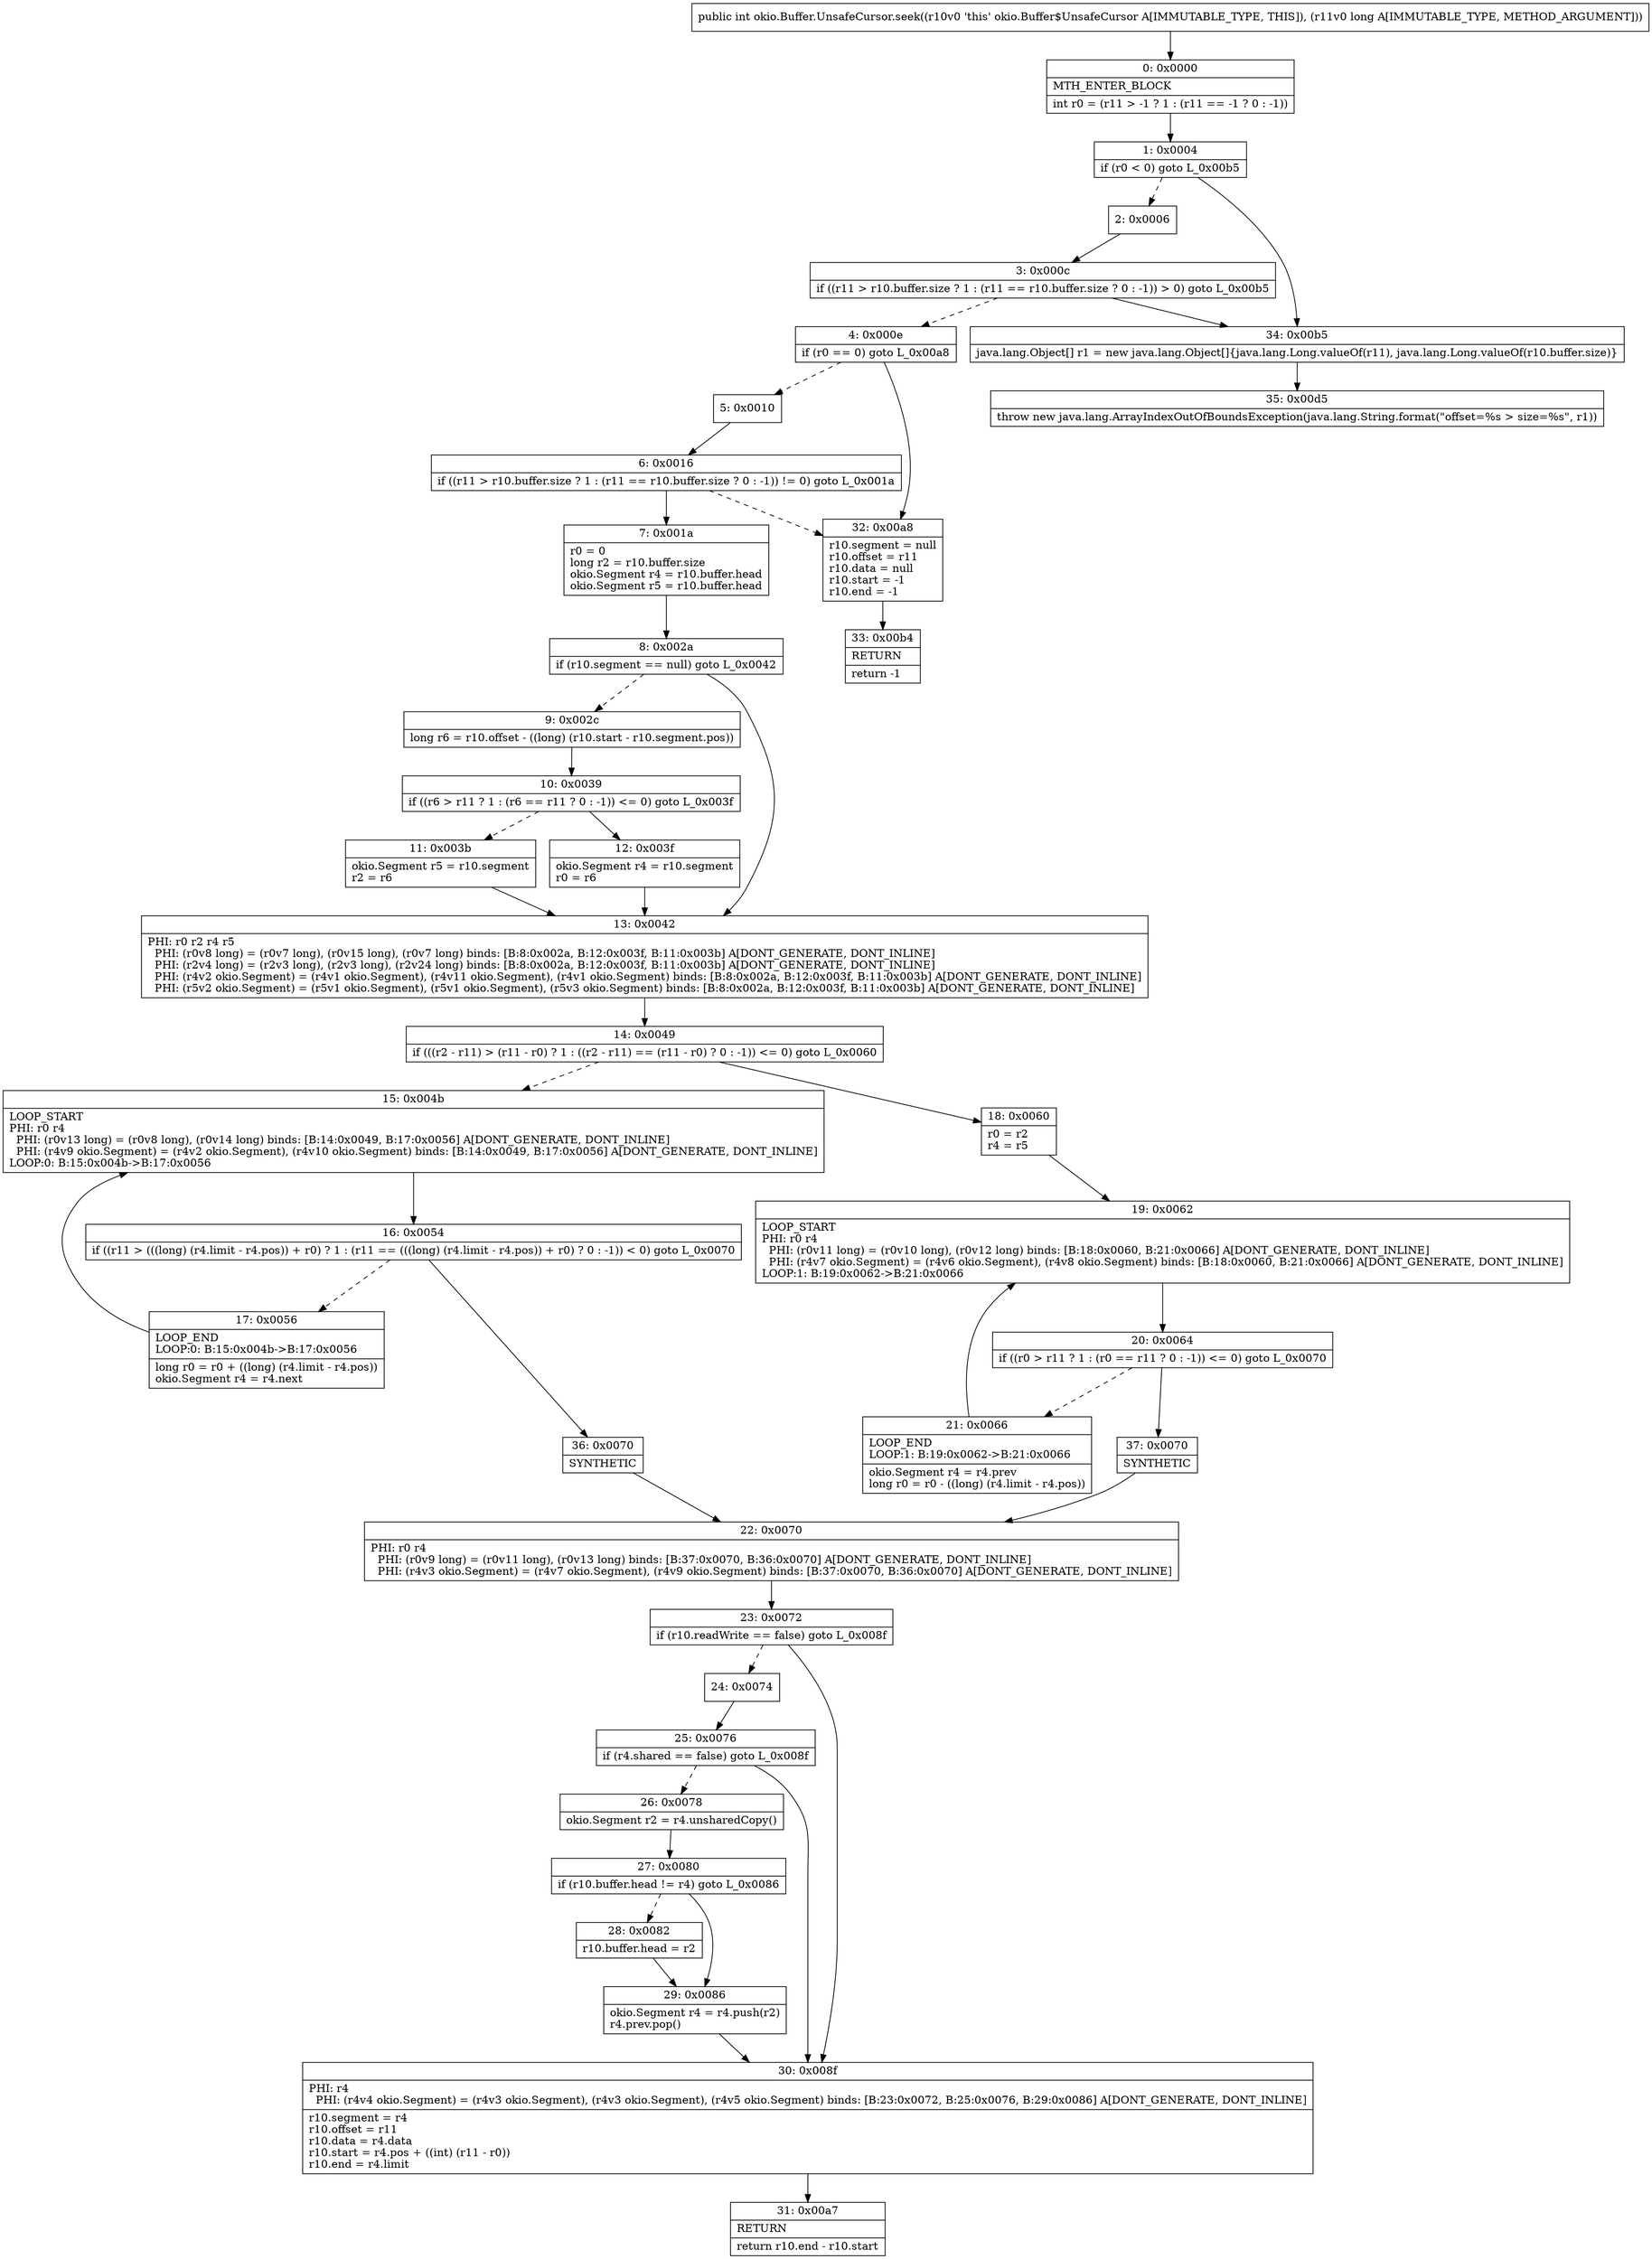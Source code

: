 digraph "CFG forokio.Buffer.UnsafeCursor.seek(J)I" {
Node_0 [shape=record,label="{0\:\ 0x0000|MTH_ENTER_BLOCK\l|int r0 = (r11 \> \-1 ? 1 : (r11 == \-1 ? 0 : \-1))\l}"];
Node_1 [shape=record,label="{1\:\ 0x0004|if (r0 \< 0) goto L_0x00b5\l}"];
Node_2 [shape=record,label="{2\:\ 0x0006}"];
Node_3 [shape=record,label="{3\:\ 0x000c|if ((r11 \> r10.buffer.size ? 1 : (r11 == r10.buffer.size ? 0 : \-1)) \> 0) goto L_0x00b5\l}"];
Node_4 [shape=record,label="{4\:\ 0x000e|if (r0 == 0) goto L_0x00a8\l}"];
Node_5 [shape=record,label="{5\:\ 0x0010}"];
Node_6 [shape=record,label="{6\:\ 0x0016|if ((r11 \> r10.buffer.size ? 1 : (r11 == r10.buffer.size ? 0 : \-1)) != 0) goto L_0x001a\l}"];
Node_7 [shape=record,label="{7\:\ 0x001a|r0 = 0\llong r2 = r10.buffer.size\lokio.Segment r4 = r10.buffer.head\lokio.Segment r5 = r10.buffer.head\l}"];
Node_8 [shape=record,label="{8\:\ 0x002a|if (r10.segment == null) goto L_0x0042\l}"];
Node_9 [shape=record,label="{9\:\ 0x002c|long r6 = r10.offset \- ((long) (r10.start \- r10.segment.pos))\l}"];
Node_10 [shape=record,label="{10\:\ 0x0039|if ((r6 \> r11 ? 1 : (r6 == r11 ? 0 : \-1)) \<= 0) goto L_0x003f\l}"];
Node_11 [shape=record,label="{11\:\ 0x003b|okio.Segment r5 = r10.segment\lr2 = r6\l}"];
Node_12 [shape=record,label="{12\:\ 0x003f|okio.Segment r4 = r10.segment\lr0 = r6\l}"];
Node_13 [shape=record,label="{13\:\ 0x0042|PHI: r0 r2 r4 r5 \l  PHI: (r0v8 long) = (r0v7 long), (r0v15 long), (r0v7 long) binds: [B:8:0x002a, B:12:0x003f, B:11:0x003b] A[DONT_GENERATE, DONT_INLINE]\l  PHI: (r2v4 long) = (r2v3 long), (r2v3 long), (r2v24 long) binds: [B:8:0x002a, B:12:0x003f, B:11:0x003b] A[DONT_GENERATE, DONT_INLINE]\l  PHI: (r4v2 okio.Segment) = (r4v1 okio.Segment), (r4v11 okio.Segment), (r4v1 okio.Segment) binds: [B:8:0x002a, B:12:0x003f, B:11:0x003b] A[DONT_GENERATE, DONT_INLINE]\l  PHI: (r5v2 okio.Segment) = (r5v1 okio.Segment), (r5v1 okio.Segment), (r5v3 okio.Segment) binds: [B:8:0x002a, B:12:0x003f, B:11:0x003b] A[DONT_GENERATE, DONT_INLINE]\l}"];
Node_14 [shape=record,label="{14\:\ 0x0049|if (((r2 \- r11) \> (r11 \- r0) ? 1 : ((r2 \- r11) == (r11 \- r0) ? 0 : \-1)) \<= 0) goto L_0x0060\l}"];
Node_15 [shape=record,label="{15\:\ 0x004b|LOOP_START\lPHI: r0 r4 \l  PHI: (r0v13 long) = (r0v8 long), (r0v14 long) binds: [B:14:0x0049, B:17:0x0056] A[DONT_GENERATE, DONT_INLINE]\l  PHI: (r4v9 okio.Segment) = (r4v2 okio.Segment), (r4v10 okio.Segment) binds: [B:14:0x0049, B:17:0x0056] A[DONT_GENERATE, DONT_INLINE]\lLOOP:0: B:15:0x004b\-\>B:17:0x0056\l}"];
Node_16 [shape=record,label="{16\:\ 0x0054|if ((r11 \> (((long) (r4.limit \- r4.pos)) + r0) ? 1 : (r11 == (((long) (r4.limit \- r4.pos)) + r0) ? 0 : \-1)) \< 0) goto L_0x0070\l}"];
Node_17 [shape=record,label="{17\:\ 0x0056|LOOP_END\lLOOP:0: B:15:0x004b\-\>B:17:0x0056\l|long r0 = r0 + ((long) (r4.limit \- r4.pos))\lokio.Segment r4 = r4.next\l}"];
Node_18 [shape=record,label="{18\:\ 0x0060|r0 = r2\lr4 = r5\l}"];
Node_19 [shape=record,label="{19\:\ 0x0062|LOOP_START\lPHI: r0 r4 \l  PHI: (r0v11 long) = (r0v10 long), (r0v12 long) binds: [B:18:0x0060, B:21:0x0066] A[DONT_GENERATE, DONT_INLINE]\l  PHI: (r4v7 okio.Segment) = (r4v6 okio.Segment), (r4v8 okio.Segment) binds: [B:18:0x0060, B:21:0x0066] A[DONT_GENERATE, DONT_INLINE]\lLOOP:1: B:19:0x0062\-\>B:21:0x0066\l}"];
Node_20 [shape=record,label="{20\:\ 0x0064|if ((r0 \> r11 ? 1 : (r0 == r11 ? 0 : \-1)) \<= 0) goto L_0x0070\l}"];
Node_21 [shape=record,label="{21\:\ 0x0066|LOOP_END\lLOOP:1: B:19:0x0062\-\>B:21:0x0066\l|okio.Segment r4 = r4.prev\llong r0 = r0 \- ((long) (r4.limit \- r4.pos))\l}"];
Node_22 [shape=record,label="{22\:\ 0x0070|PHI: r0 r4 \l  PHI: (r0v9 long) = (r0v11 long), (r0v13 long) binds: [B:37:0x0070, B:36:0x0070] A[DONT_GENERATE, DONT_INLINE]\l  PHI: (r4v3 okio.Segment) = (r4v7 okio.Segment), (r4v9 okio.Segment) binds: [B:37:0x0070, B:36:0x0070] A[DONT_GENERATE, DONT_INLINE]\l}"];
Node_23 [shape=record,label="{23\:\ 0x0072|if (r10.readWrite == false) goto L_0x008f\l}"];
Node_24 [shape=record,label="{24\:\ 0x0074}"];
Node_25 [shape=record,label="{25\:\ 0x0076|if (r4.shared == false) goto L_0x008f\l}"];
Node_26 [shape=record,label="{26\:\ 0x0078|okio.Segment r2 = r4.unsharedCopy()\l}"];
Node_27 [shape=record,label="{27\:\ 0x0080|if (r10.buffer.head != r4) goto L_0x0086\l}"];
Node_28 [shape=record,label="{28\:\ 0x0082|r10.buffer.head = r2\l}"];
Node_29 [shape=record,label="{29\:\ 0x0086|okio.Segment r4 = r4.push(r2)\lr4.prev.pop()\l}"];
Node_30 [shape=record,label="{30\:\ 0x008f|PHI: r4 \l  PHI: (r4v4 okio.Segment) = (r4v3 okio.Segment), (r4v3 okio.Segment), (r4v5 okio.Segment) binds: [B:23:0x0072, B:25:0x0076, B:29:0x0086] A[DONT_GENERATE, DONT_INLINE]\l|r10.segment = r4\lr10.offset = r11\lr10.data = r4.data\lr10.start = r4.pos + ((int) (r11 \- r0))\lr10.end = r4.limit\l}"];
Node_31 [shape=record,label="{31\:\ 0x00a7|RETURN\l|return r10.end \- r10.start\l}"];
Node_32 [shape=record,label="{32\:\ 0x00a8|r10.segment = null\lr10.offset = r11\lr10.data = null\lr10.start = \-1\lr10.end = \-1\l}"];
Node_33 [shape=record,label="{33\:\ 0x00b4|RETURN\l|return \-1\l}"];
Node_34 [shape=record,label="{34\:\ 0x00b5|java.lang.Object[] r1 = new java.lang.Object[]\{java.lang.Long.valueOf(r11), java.lang.Long.valueOf(r10.buffer.size)\}\l}"];
Node_35 [shape=record,label="{35\:\ 0x00d5|throw new java.lang.ArrayIndexOutOfBoundsException(java.lang.String.format(\"offset=%s \> size=%s\", r1))\l}"];
Node_36 [shape=record,label="{36\:\ 0x0070|SYNTHETIC\l}"];
Node_37 [shape=record,label="{37\:\ 0x0070|SYNTHETIC\l}"];
MethodNode[shape=record,label="{public int okio.Buffer.UnsafeCursor.seek((r10v0 'this' okio.Buffer$UnsafeCursor A[IMMUTABLE_TYPE, THIS]), (r11v0 long A[IMMUTABLE_TYPE, METHOD_ARGUMENT])) }"];
MethodNode -> Node_0;
Node_0 -> Node_1;
Node_1 -> Node_2[style=dashed];
Node_1 -> Node_34;
Node_2 -> Node_3;
Node_3 -> Node_4[style=dashed];
Node_3 -> Node_34;
Node_4 -> Node_5[style=dashed];
Node_4 -> Node_32;
Node_5 -> Node_6;
Node_6 -> Node_7;
Node_6 -> Node_32[style=dashed];
Node_7 -> Node_8;
Node_8 -> Node_9[style=dashed];
Node_8 -> Node_13;
Node_9 -> Node_10;
Node_10 -> Node_11[style=dashed];
Node_10 -> Node_12;
Node_11 -> Node_13;
Node_12 -> Node_13;
Node_13 -> Node_14;
Node_14 -> Node_15[style=dashed];
Node_14 -> Node_18;
Node_15 -> Node_16;
Node_16 -> Node_17[style=dashed];
Node_16 -> Node_36;
Node_17 -> Node_15;
Node_18 -> Node_19;
Node_19 -> Node_20;
Node_20 -> Node_21[style=dashed];
Node_20 -> Node_37;
Node_21 -> Node_19;
Node_22 -> Node_23;
Node_23 -> Node_24[style=dashed];
Node_23 -> Node_30;
Node_24 -> Node_25;
Node_25 -> Node_26[style=dashed];
Node_25 -> Node_30;
Node_26 -> Node_27;
Node_27 -> Node_28[style=dashed];
Node_27 -> Node_29;
Node_28 -> Node_29;
Node_29 -> Node_30;
Node_30 -> Node_31;
Node_32 -> Node_33;
Node_34 -> Node_35;
Node_36 -> Node_22;
Node_37 -> Node_22;
}


